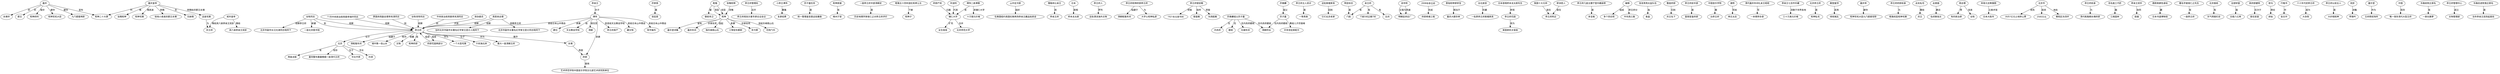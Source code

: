 digraph 20203415221284354 {
	"嘉庆" [fontname=FangSong]
	"永璘卒" [fontname=FangSong]
	"嘉庆" -> "永璘卒" [label="庆" fontname=FangSong]
	"溥伟" [fontname=FangSong]
	"天主教会学校" [fontname=FangSong]
	"溥伟" -> "天主教会学校" [label="给" fontname=FangSong]
	"厉家菜" [fontname=FangSong]
	"宫廷菜" [fontname=FangSong]
	"厉家菜" -> "宫廷菜" [label="属" fontname=FangSong]
	"原国务院副总理李岚清同志" [fontname=FangSong]
	"恭王府" [fontname=FangSong]
	"原国务院副总理李岚清同志" -> "恭王府" [label="到" fontname=FangSong]
	"嘉庆皇帝" [fontname=FangSong]
	"旨赐和珅" [fontname=FangSong]
	"嘉庆皇帝" -> "旨赐和珅" [label="降" fontname=FangSong]
	"谷牧领导同志" [fontname=FangSong]
	"恭王府" [fontname=FangSong]
	"谷牧领导同志" -> "恭王府" [label="视察" fontname=FangSong]
	"和珅" [fontname=FangSong]
	"嘉乐堂诗集" [fontname=FangSong]
	"和珅" -> "嘉乐堂诗集" [label="留有" fontname=FangSong]
	"恭王府管理处" [fontname=FangSong]
	"恭王府规划方案专家论证会议" [fontname=FangSong]
	"恭王府管理处" -> "恭王府规划方案专家论证会议" [label="召开" fontname=FangSong]
	"小恭王溥伟" [fontname=FangSong]
	"复辟经费" [fontname=FangSong]
	"小恭王溥伟" -> "复辟经费" [label="筹集" fontname=FangSong]
	"恭王府" [fontname=FangSong]
	"永璘" [fontname=FangSong]
	"恭王府" -> "永璘" [label="赐予" fontname=FangSong]
	"和珅" [fontname=FangSong]
	"嘉庆年间" [fontname=FangSong]
	"和珅" -> "嘉庆年间" [label="抄家处死" fontname=FangSong]
	"厉子嘉任务" [fontname=FangSong]
	"统一管理皇宫里这些膳食" [fontname=FangSong]
	"厉子嘉任务" -> "统一管理皇宫里这些膳食" [label="是" fontname=FangSong]
	"和珅房屋" [fontname=FangSong]
	"楠木厅堂" [fontname=FangSong]
	"和珅房屋" -> "楠木厅堂" [label="有" fontname=FangSong]
	"府邸花园两部分" [fontname=FangSong]
	"恭王府" [fontname=FangSong]
	"府邸花园两部分" -> "恭王府" [label="组成" fontname=FangSong]
	"一座恭王府半部清朝史" [fontname=FangSong]
	"历史地理学家侯仁之对恭王府评价" [fontname=FangSong]
	"一座恭王府半部清朝史" -> "历史地理学家侯仁之对恭王府评价" [label="是" fontname=FangSong]
	"乾隆五十四年固伦和孝公主" [fontname=FangSong]
	"和珅子" [fontname=FangSong]
	"乾隆五十四年固伦和孝公主" -> "和珅子" [label="下嫁" fontname=FangSong]
	"辅仁大学" [fontname=FangSong]
	"女生宿舍" [fontname=FangSong]
	"辅仁大学" -> "女生宿舍" [label="扩充" fontname=FangSong]
	"嘉庆" [fontname=FangSong]
	"和珅二十大罪" [fontname=FangSong]
	"嘉庆" -> "和珅二十大罪" [label="宣布" fontname=FangSong]
	"谷牧同志" [fontname=FangSong]
	"北京市副市长汪光涛同志陪同下" [fontname=FangSong]
	"谷牧同志" -> "北京市副市长汪光涛同志陪同下" [label="视察恭王府" fontname=FangSong]
	"山中定次郎" [fontname=FangSong]
	"在美国纽约英国伦敦两场恭亲王藏品拍卖会" [fontname=FangSong]
	"山中定次郎" -> "在美国纽约英国伦敦两场恭亲王藏品拍卖会" [label="组织" fontname=FangSong]
	"北京" [fontname=FangSong]
	"最完整布置最精细一座清代王府" [fontname=FangSong]
	"北京" -> "最完整布置最精细一座清代王府" [label="现存" fontname=FangSong]
	"僧格林沁亲王" [fontname=FangSong]
	"恭亲王府" [fontname=FangSong]
	"僧格林沁亲王" -> "恭亲王府" [label="到" fontname=FangSong]
	"乾隆" [fontname=FangSong]
	"和珅" [fontname=FangSong]
	"乾隆" -> "和珅" [label="权臣" fontname=FangSong]
	"日本" [fontname=FangSong]
	"桥本龙太郎" [fontname=FangSong]
	"日本" -> "桥本龙太郎" [label="首相" fontname=FangSong]
	"恭王府人" [fontname=FangSong]
	"这些漂流海外文物" [fontname=FangSong]
	"恭王府人" -> "这些漂流海外文物" [label="罗列" fontname=FangSong]
	"恭王府和珅府邸恭王府" [fontname=FangSong]
	"清朝乾隆年间" [fontname=FangSong]
	"恭王府和珅府邸恭王府" -> "清朝乾隆年间" [label="始建于" fontname=FangSong]
	"溥伟" [fontname=FangSong]
	"恭王府" [fontname=FangSong]
	"溥伟" -> "恭王府" [label="卖给日本山中商会" fontname=FangSong]
	"恭王府银安殿" [fontname=FangSong]
	"1921年元宵节时" [fontname=FangSong]
	"恭王府银安殿" -> "1921年元宵节时" [label="焚毁" fontname=FangSong]
	"厉子嘉" [fontname=FangSong]
	"许多宫廷菜配方" [fontname=FangSong]
	"厉子嘉" -> "许多宫廷菜配方" [label="教给儿子厉俊峰" fontname=FangSong]
	"谷牧同志" [fontname=FangSong]
	"恭王府" [fontname=FangSong]
	"谷牧同志" -> "恭王府" [label="到" fontname=FangSong]
	"溥伟" [fontname=FangSong]
	"清朝" [fontname=FangSong]
	"溥伟" -> "清朝" [label="居住至" fontname=FangSong]
	"恭王府" [fontname=FangSong]
	"清乾隆年间" [fontname=FangSong]
	"恭王府" -> "清乾隆年间" [label="始建于" fontname=FangSong]
	"恭王府主人奕䜣" [fontname=FangSong]
	"一等贵族" [fontname=FangSong]
	"恭王府主人奕䜣" -> "一等贵族" [label="是" fontname=FangSong]
	"这批紫檀家具" [fontname=FangSong]
	"它们北京老家" [fontname=FangSong]
	"这批紫檀家具" -> "它们北京老家" [label="回到" fontname=FangSong]
	"11月中央政治局常委李瑞环同志" [fontname=FangSong]
	"恭王府" [fontname=FangSong]
	"11月中央政治局常委李瑞环同志" -> "恭王府" [label="视察" fontname=FangSong]
	"亲王府" [fontname=FangSong]
	"五间" [fontname=FangSong]
	"亲王府" -> "五间" [label="有" fontname=FangSong]
	"和珅" [fontname=FangSong]
	"独乐峰假山石" [fontname=FangSong]
	"和珅" -> "独乐峰假山石" [label="竖起" fontname=FangSong]
	"该寺院" [fontname=FangSong]
	"明朝廷供应厂" [fontname=FangSong]
	"该寺院" -> "明朝廷供应厂" [label="沦落为" fontname=FangSong]
	"2008年恭王府" [fontname=FangSong]
	"府邸修缮工程" [fontname=FangSong]
	"2008年恭王府" -> "府邸修缮工程" [label="完成" fontname=FangSong]
	"嘉庆皇帝" [fontname=FangSong]
	"和珅宅第" [fontname=FangSong]
	"嘉庆皇帝" -> "和珅宅第" [label="赐其弟" fontname=FangSong]
	"周恩来总理" [fontname=FangSong]
	"当时北京市副市长著名红学家王昆仑人陪同下" [fontname=FangSong]
	"周恩来总理" -> "当时北京市副市长著名红学家王昆仑人陪同下" [label="视察" fontname=FangSong]
	"意指和珅家财宝" [fontname=FangSong]
	"嘉庆大额存单" [fontname=FangSong]
	"意指和珅家财宝" -> "嘉庆大额存单" [label="相当于" fontname=FangSong]
	"北京" [fontname=FangSong]
	"华北平原" [fontname=FangSong]
	"北京" -> "华北平原" [label="位于" fontname=FangSong]
	"台北故宫" [fontname=FangSong]
	"一批原恭王府紫檀家具" [fontname=FangSong]
	"台北故宫" -> "一批原恭王府紫檀家具" [label="珍藏" fontname=FangSong]
	"中央政治局常委李岚清同志" [fontname=FangSong]
	"恭王府" [fontname=FangSong]
	"中央政治局常委李岚清同志" -> "恭王府" [label="到" fontname=FangSong]
	"恭王府花园" [fontname=FangSong]
	"某国家机关宿舍" [fontname=FangSong]
	"恭王府花园" -> "某国家机关宿舍" [label="改为" fontname=FangSong]
	"我国十大元帅" [fontname=FangSong]
	"恭王府附近" [fontname=FangSong]
	"我国十大元帅" -> "恭王府附近" [label="居住" fontname=FangSong]
	"和珅" [fontname=FangSong]
	"三等轻车都尉" [fontname=FangSong]
	"和珅" -> "三等轻车都尉" [label="承袭" fontname=FangSong]
	"咸丰皇帝" [fontname=FangSong]
	"庆王府" [fontname=FangSong]
	"咸丰皇帝" -> "庆王府" [label="赐给其六弟恭亲王奕訢" fontname=FangSong]
	"恭王府几座主要厅堂内檐装修" [fontname=FangSong]
	"多宝格" [fontname=FangSong]
	"恭王府几座主要厅堂内檐装修" -> "多宝格" [label="是" fontname=FangSong]
	"编辑" [fontname=FangSong]
	"多个四合院" [fontname=FangSong]
	"编辑" -> "多个四合院" [label="组成" fontname=FangSong]
	"恭王府银安殿" [fontname=FangSong]
	"银銮殿" [fontname=FangSong]
	"恭王府银安殿" -> "银銮殿" [label="俗呼" fontname=FangSong]
	"辅仁大学" [fontname=FangSong]
	"北京师范大学" [fontname=FangSong]
	"辅仁大学" -> "北京师范大学" [label="合并" fontname=FangSong]
	"府邸产权" [fontname=FangSong]
	"辅仁大学" [fontname=FangSong]
	"府邸产权" -> "辅仁大学" [label="归属" fontname=FangSong]
	"政协委员" [fontname=FangSong]
	"恭王府" [fontname=FangSong]
	"政协委员" -> "恭王府" [label="开放" fontname=FangSong]
	"浩浩荡荡太监队伍" [fontname=FangSong]
	"食盒" [fontname=FangSong]
	"浩浩荡荡太监队伍" -> "食盒" [label="抬" fontname=FangSong]
	"咸丰皇帝" [fontname=FangSong]
	"其六弟恭亲王奕訢" [fontname=FangSong]
	"咸丰皇帝" -> "其六弟恭亲王奕訢" [label="赐给" fontname=FangSong]
	"恭王府" [fontname=FangSong]
	"城中第一佳山水" [fontname=FangSong]
	"恭王府" -> "城中第一佳山水" [label="称作" fontname=FangSong]
	"整座府邸" [fontname=FangSong]
	"庆王名下" [fontname=FangSong]
	"整座府邸" -> "庆王名下" [label="归到" fontname=FangSong]
	"恭王府前半部" [fontname=FangSong]
	"富丽堂皇府邸" [fontname=FangSong]
	"恭王府前半部" -> "富丽堂皇府邸" [label="是" fontname=FangSong]
	"北京" [fontname=FangSong]
	"刘淇" [fontname=FangSong]
	"北京" -> "刘淇" [label="市长" fontname=FangSong]
	"中国音乐学院" [fontname=FangSong]
	"出恭王府" [fontname=FangSong]
	"中国音乐学院" -> "出恭王府" [label="搬" fontname=FangSong]
	"府邸" [fontname=FangSong]
	"艺术师范学院中国音乐学院文化部艺术研究院单位" [fontname=FangSong]
	"府邸" -> "艺术师范学院中国音乐学院文化部艺术研究院单位" [label="使用" fontname=FangSong]
	"谷牧同志" [fontname=FangSong]
	"一座北京图书馆" [fontname=FangSong]
	"谷牧同志" -> "一座北京图书馆" [label="新建" fontname=FangSong]
	"嘉庆皇帝" [fontname=FangSong]
	"给他小弟弟庆郡王永璘" [fontname=FangSong]
	"嘉庆皇帝" -> "给他小弟弟庆郡王永璘" [label="转赐" fontname=FangSong]
	"康熙" [fontname=FangSong]
	"孝庄太后" [fontname=FangSong]
	"康熙" -> "孝庄太后" [label="写给" fontname=FangSong]
	"嘉庆" [fontname=FangSong]
	"郡王" [fontname=FangSong]
	"嘉庆" -> "郡王" [label="庆" fontname=FangSong]
	"溥伟" [fontname=FangSong]
	"恭王府房产" [fontname=FangSong]
	"溥伟" -> "恭王府房产" [label="变卖给天主教会学校" fontname=FangSong]
	"清代嘉庆年间礼亲王昭梿" [fontname=FangSong]
	"一本啸亭杂录" [fontname=FangSong]
	"清代嘉庆年间礼亲王昭梿" -> "一本啸亭杂录" [label="写" fontname=FangSong]
	"恭亲王七百件珍藏" [fontname=FangSong]
	"三十万美元价格" [fontname=FangSong]
	"恭亲王七百件珍藏" -> "三十万美元价格" [label="流散于世界各地" fontname=FangSong]
	"郭沫若人" [fontname=FangSong]
	"恭王府附近" [fontname=FangSong]
	"郭沫若人" -> "恭王府附近" [label="居住" fontname=FangSong]
	"嘉庆" [fontname=FangSong]
	"和珅府时" [fontname=FangSong]
	"嘉庆" -> "和珅府时" [label="查抄" fontname=FangSong]
	"北京恭王府" [fontname=FangSong]
	"和珅私宅" [fontname=FangSong]
	"北京恭王府" -> "和珅私宅" [label="是" fontname=FangSong]
	"溥伟" [fontname=FangSong]
	"藏文物" [fontname=FangSong]
	"溥伟" -> "藏文物" [label="卖给日本山中商会" fontname=FangSong]
	"周恩来总理" [fontname=FangSong]
	"北京市副市长著名红学家王昆仑同志陪同下" [fontname=FangSong]
	"周恩来总理" -> "北京市副市长著名红学家王昆仑同志陪同下" [label="视察恭王府" fontname=FangSong]
	"殿堂屋顶" [fontname=FangSong]
	"绿琉璃瓦" [fontname=FangSong]
	"殿堂屋顶" -> "绿琉璃瓦" [label="采用" fontname=FangSong]
	"嘉庆" [fontname=FangSong]
	"和珅军机大臣" [fontname=FangSong]
	"嘉庆" -> "和珅军机大臣" [label="褫夺" fontname=FangSong]
	"利滚利" [fontname=FangSong]
	"辅仁大学" [fontname=FangSong]
	"利滚利" -> "辅仁大学" [label="代其" fontname=FangSong]
	"恭王府" [fontname=FangSong]
	"北京" [fontname=FangSong]
	"恭王府" -> "北京" [label="位于" fontname=FangSong]
	"嘉庆帝" [fontname=FangSong]
	"和珅军机大臣九门提督官职" [fontname=FangSong]
	"嘉庆帝" -> "和珅军机大臣九门提督官职" [label="褫夺" fontname=FangSong]
	"恭王府府邸前身" [fontname=FangSong]
	"乾隆权臣和珅宅第" [fontname=FangSong]
	"恭王府府邸前身" -> "乾隆权臣和珅宅第" [label="为" fontname=FangSong]
	"厉善麟祖父厉子嘉" [fontname=FangSong]
	"光绪年间" [fontname=FangSong]
	"厉善麟祖父厉子嘉" -> "光绪年间" [label="任内务府都统" fontname=FangSong]
	"厉子嘉" [fontname=FangSong]
	"清朝同治" [fontname=FangSong]
	"厉子嘉" -> "清朝同治" [label="任内务府都统" fontname=FangSong]
	"此处私宅" [fontname=FangSong]
	"庆王" [fontname=FangSong]
	"此处私宅" -> "庆王" [label="赠给" fontname=FangSong]
	"此扇面" [fontname=FangSong]
	"伯虎敦铭文" [fontname=FangSong]
	"此扇面" -> "伯虎敦铭文" [label="彝召" fontname=FangSong]
	"溥伟二弟溥儒" [fontname=FangSong]
	"十万银元价格" [fontname=FangSong]
	"溥伟二弟溥儒" -> "十万银元价格" [label="卖辅仁大学" fontname=FangSong]
	"周总理" [fontname=FangSong]
	"有的政治家" [fontname=FangSong]
	"周总理" -> "有的政治家" [label="惯" fontname=FangSong]
	"宋易元吉聚猿图" [fontname=FangSong]
	"日本大阪市" [fontname=FangSong]
	"宋易元吉聚猿图" -> "日本大阪市" [label="立美术馆" fontname=FangSong]
	"北京市" [fontname=FangSong]
	"大约1亿元土地转让费" [fontname=FangSong]
	"北京市" -> "大约1亿元土地转让费" [label="损失" fontname=FangSong]
	"嘉庆皇帝" [fontname=FangSong]
	"兄妹情" [fontname=FangSong]
	"嘉庆皇帝" -> "兄妹情" [label="念" fontname=FangSong]
	"恭王府前身" [fontname=FangSong]
	"清代乾隆朝永璘府邸" [fontname=FangSong]
	"恭王府前身" -> "清代乾隆朝永璘府邸" [label="为" fontname=FangSong]
	"嘉庆" [fontname=FangSong]
	"九门提督两职" [fontname=FangSong]
	"嘉庆" -> "九门提督两职" [label="褫夺" fontname=FangSong]
	"百名能工巧匠" [fontname=FangSong]
	"江南园林" [fontname=FangSong]
	"百名能工巧匠" -> "江南园林" [label="融" fontname=FangSong]
	"恭王府" [fontname=FangSong]
	"文物" [fontname=FangSong]
	"恭王府" -> "文物" [label="收藏" fontname=FangSong]
	"北京" [fontname=FangSong]
	"两条龙脉" [fontname=FangSong]
	"北京" -> "两条龙脉" [label="有" fontname=FangSong]
	"恭亲王奕忻" [fontname=FangSong]
	"慈禧" [fontname=FangSong]
	"恭亲王奕忻" -> "慈禧" [label="协同" fontname=FangSong]
	"嘉庆皇帝" [fontname=FangSong]
	"这座宅第" [fontname=FangSong]
	"嘉庆皇帝" -> "这座宅第" [label="转赐给庆郡王永璘" fontname=FangSong]
	"唐颜真卿告身帖" [fontname=FangSong]
	"日本书道博物馆" [fontname=FangSong]
	"唐颜真卿告身帖" -> "日本书道博物馆" [label="藏" fontname=FangSong]
	"著名学者侯仁之先生" [fontname=FangSong]
	"一座恭王府" [fontname=FangSong]
	"著名学者侯仁之先生" -> "一座恭王府" [label="有" fontname=FangSong]
	"谷牧同志" [fontname=FangSong]
	"恭王府" [fontname=FangSong]
	"谷牧同志" -> "恭王府" [label="视察" fontname=FangSong]
	"嘉庆皇帝" [fontname=FangSong]
	"和珅二十大罪" [fontname=FangSong]
	"嘉庆皇帝" -> "和珅二十大罪" [label="列" fontname=FangSong]
	"乾隆" [fontname=FangSong]
	"和珅" [fontname=FangSong]
	"乾隆" -> "和珅" [label="宠臣" fontname=FangSong]
	"恭王府" [fontname=FangSong]
	"和珅府邸" [fontname=FangSong]
	"恭王府" -> "和珅府邸" [label="成" fontname=FangSong]
	"周恩来总理" [fontname=FangSong]
	"恭王府" [fontname=FangSong]
	"周恩来总理" -> "恭王府" [label="视察" fontname=FangSong]
	"北京报纸" [fontname=FangSong]
	"天气预报栏目" [fontname=FangSong]
	"北京报纸" -> "天气预报栏目" [label="有" fontname=FangSong]
	"亲王府" [fontname=FangSong]
	"门脸" [fontname=FangSong]
	"亲王府" -> "门脸" [label="有" fontname=FangSong]
	"全部财富" [fontname=FangSong]
	"白银八亿两" [fontname=FangSong]
	"全部财富" -> "白银八亿两" [label="值" fontname=FangSong]
	"明显标志" [fontname=FangSong]
	"门脸" [fontname=FangSong]
	"明显标志" -> "门脸" [label="是" fontname=FangSong]
	"该寺院" [fontname=FangSong]
	"明朝廷供应厂" [fontname=FangSong]
	"该寺院" -> "明朝廷供应厂" [label="荒废" fontname=FangSong]
	"北京市" [fontname=FangSong]
	"2500万元" [fontname=FangSong]
	"北京市" -> "2500万元" [label="投资" fontname=FangSong]
	"张嘴和珅" [fontname=FangSong]
	"和珅" [fontname=FangSong]
	"张嘴和珅" -> "和珅" [label="闭嘴" fontname=FangSong]
	"厉善麟祖父厉子嘉" [fontname=FangSong]
	"内务府" [fontname=FangSong]
	"厉善麟祖父厉子嘉" -> "内务府" [label="任" fontname=FangSong]
	"编辑" [fontname=FangSong]
	"中东西三路" [fontname=FangSong]
	"编辑" -> "中东西三路" [label="恭王府分" fontname=FangSong]
	"其府邸建筑" [fontname=FangSong]
	"居住宫室" [fontname=FangSong]
	"其府邸建筑" -> "居住宫室" [label="仅次于" fontname=FangSong]
	"驸马" [fontname=FangSong]
	"娇纵" [fontname=FangSong]
	"驸马" -> "娇纵" [label="倚仗" fontname=FangSong]
	"厉善麟祖父厉子嘉" [fontname=FangSong]
	"清朝同治" [fontname=FangSong]
	"厉善麟祖父厉子嘉" -> "清朝同治" [label="任内务府都统" fontname=FangSong]
	"溥伟" [fontname=FangSong]
	"除字画外" [fontname=FangSong]
	"溥伟" -> "除字画外" [label="卖给日本山中商会" fontname=FangSong]
	"行楷书" [fontname=FangSong]
	"金文作" [fontname=FangSong]
	"行楷书" -> "金文作" [label="作" fontname=FangSong]
	"溥伟" [fontname=FangSong]
	"府邸" [fontname=FangSong]
	"溥伟" -> "府邸" [label="承袭" fontname=FangSong]
	"和珅" [fontname=FangSong]
	"贪污罪" [fontname=FangSong]
	"和珅" -> "贪污罪" [label="抄家处死" fontname=FangSong]
	"八十年代初恭王府" [fontname=FangSong]
	"大杂院" [fontname=FangSong]
	"八十年代初恭王府" -> "大杂院" [label="成为" fontname=FangSong]
	"溥伟二弟溥儒" [fontname=FangSong]
	"辅仁大学" [fontname=FangSong]
	"溥伟二弟溥儒" -> "辅仁大学" [label="卖" fontname=FangSong]
	"恭王府" [fontname=FangSong]
	"一个大型宅第" [fontname=FangSong]
	"恭王府" -> "一个大型宅第" [label="作为" fontname=FangSong]
	"亲王府" [fontname=FangSong]
	"门脸5间正殿7间" [fontname=FangSong]
	"亲王府" -> "门脸5间正殿7间" [label="有" fontname=FangSong]
	"恭王府" [fontname=FangSong]
	"什刹海北岸" [fontname=FangSong]
	"恭王府" -> "什刹海北岸" [label="位于" fontname=FangSong]
	"恭王府以前主人" [fontname=FangSong]
	"大奸相和珅" [fontname=FangSong]
	"恭王府以前主人" -> "大奸相和珅" [label="是" fontname=FangSong]
	"奕訢" [fontname=FangSong]
	"萃锦吟" [fontname=FangSong]
	"奕訢" -> "萃锦吟" [label="诗集" fontname=FangSong]
	"恭王府" [fontname=FangSong]
	"最大一座清朝王府" [fontname=FangSong]
	"恭王府" -> "最大一座清朝王府" [label="作为" fontname=FangSong]
	"厉善麟" [fontname=FangSong]
	"厉子嘉" [fontname=FangSong]
	"厉善麟" -> "厉子嘉" [label="祖父" fontname=FangSong]
	"周总理" [fontname=FangSong]
	"谷牧" [fontname=FangSong]
	"周总理" -> "谷牧" [label="找来" fontname=FangSong]
	"嘉乐堂" [fontname=FangSong]
	"王府祭祀场所" [fontname=FangSong]
	"嘉乐堂" -> "王府祭祀场所" [label="作为" fontname=FangSong]
	"永璘" [fontname=FangSong]
	"府邸" [fontname=FangSong]
	"永璘" -> "府邸" [label="燕居" fontname=FangSong]
	"北京市" [fontname=FangSong]
	"朝阳区东四环" [fontname=FangSong]
	"北京市" -> "朝阳区东四环" [label="地处" fontname=FangSong]
	"和珅" [fontname=FangSong]
	"花院门内" [fontname=FangSong]
	"和珅" -> "花院门内" [label="竖起乐峰假山石" fontname=FangSong]
	"这座宅第" [fontname=FangSong]
	"庆王府" [fontname=FangSong]
	"这座宅第" -> "庆王府" [label="为" fontname=FangSong]
	"恭王府银安殿" [fontname=FangSong]
	"东西配殿" [fontname=FangSong]
	"恭王府银安殿" -> "东西配殿" [label="焚毁" fontname=FangSong]
	"乾隆" [fontname=FangSong]
	"御前侍卫" [fontname=FangSong]
	"乾隆" -> "御前侍卫" [label="擢" fontname=FangSong]
	"中国" [fontname=FangSong]
	"唯一保存清代大型王府" [fontname=FangSong]
	"中国" -> "唯一保存清代大型王府" [label="现存" fontname=FangSong]
	"东路前院正房名" [fontname=FangSong]
	"一架长藤萝" [fontname=FangSong]
	"东路前院正房名" -> "一架长藤萝" [label="有" fontname=FangSong]
	"恭亲王" [fontname=FangSong]
	"溥伟" [fontname=FangSong]
	"恭亲王" -> "溥伟" [label="孙子" fontname=FangSong]
	"厉善麟祖父厉子嘉" [fontname=FangSong]
	"都统" [fontname=FangSong]
	"厉善麟祖父厉子嘉" -> "都统" [label="任" fontname=FangSong]
	"恭王府和珅府邸恭王府" [fontname=FangSong]
	"大学士和珅私邸" [fontname=FangSong]
	"恭王府和珅府邸恭王府" -> "大学士和珅私邸" [label="为" fontname=FangSong]
	"恭王府管理中心" [fontname=FangSong]
	"文物管理部" [fontname=FangSong]
	"恭王府管理中心" -> "文物管理部" [label="成立" fontname=FangSong]
	"日本首相桥本龙太郎先生" [fontname=FangSong]
	"恭王府花园" [fontname=FangSong]
	"日本首相桥本龙太郎先生" -> "恭王府花园" [label="参观" fontname=FangSong]
	"东路后进院落正房名" [fontname=FangSong]
	"当年恭亲王奕欣起居处" [fontname=FangSong]
	"东路后进院落正房名" -> "当年恭亲王奕欣起居处" [label="是" fontname=FangSong]
	"溥伟" [fontname=FangSong]
	"爵位" [fontname=FangSong]
	"溥伟" -> "爵位" [label="承袭" fontname=FangSong]
	"恭王府" [fontname=FangSong]
	"府邸花园两部分" [fontname=FangSong]
	"恭王府" -> "府邸花园两部分" [label="组成" fontname=FangSong]
}
